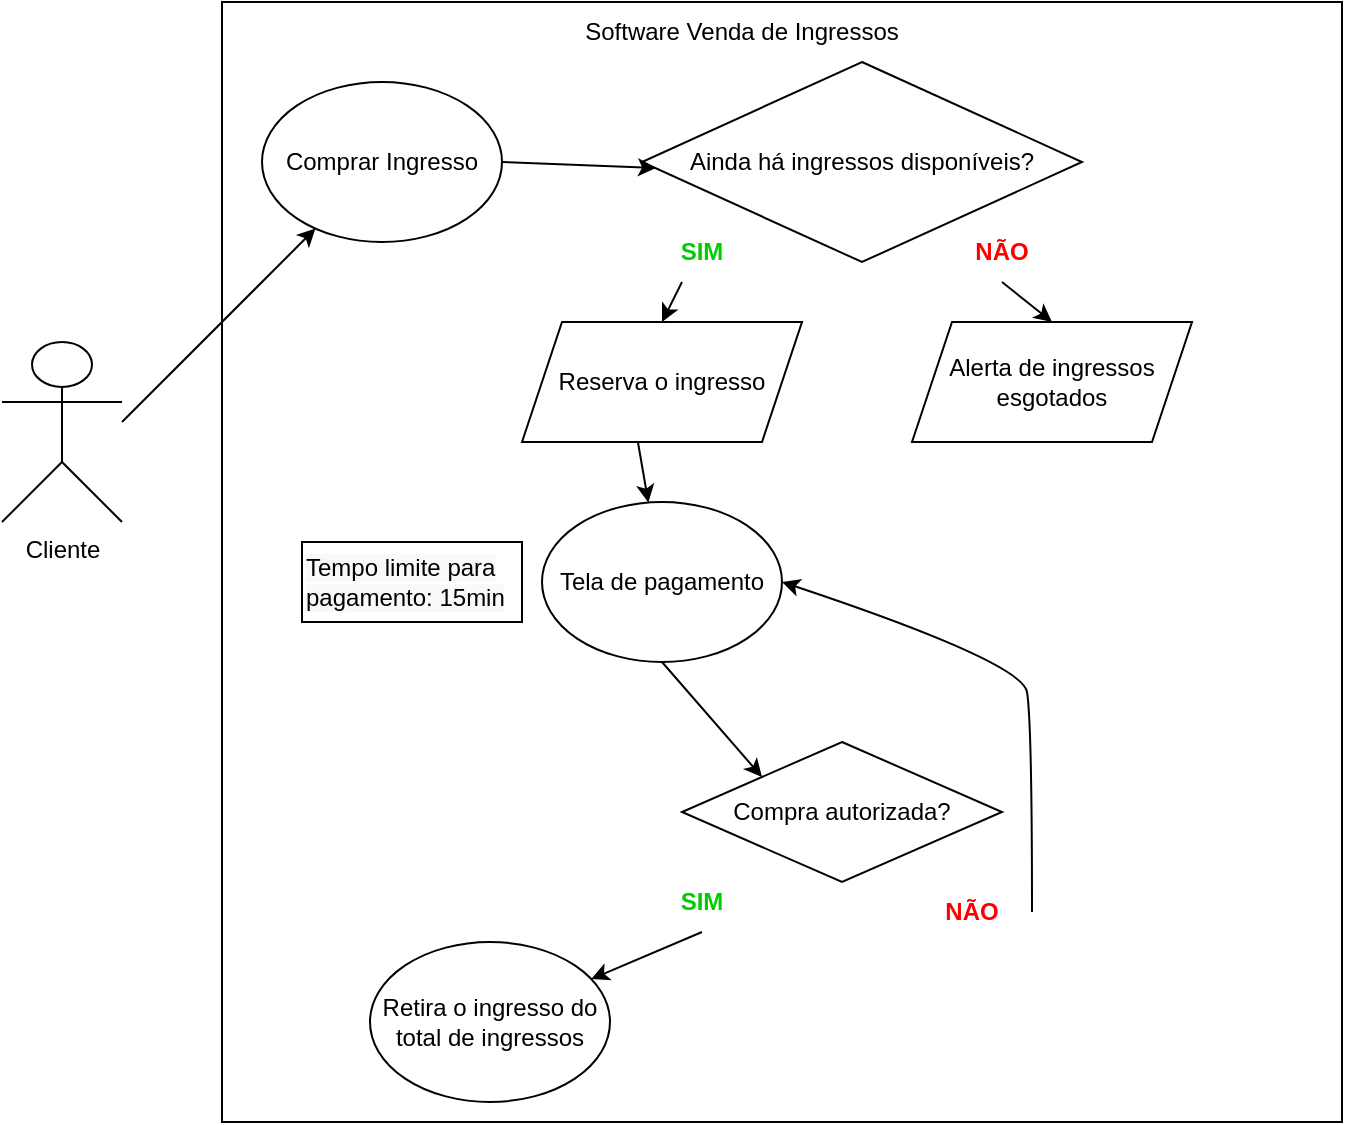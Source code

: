<mxfile version="20.4.0" type="device"><diagram id="AsAqgmxeawzhDH8hhc1m" name="Página-1"><mxGraphModel dx="1422" dy="764" grid="1" gridSize="10" guides="1" tooltips="1" connect="1" arrows="1" fold="1" page="1" pageScale="1" pageWidth="827" pageHeight="1169" math="0" shadow="0"><root><mxCell id="0"/><mxCell id="1" parent="0"/><mxCell id="BCLj80M6Cug30E1GMR4A-2" value="" style="whiteSpace=wrap;html=1;aspect=fixed;" vertex="1" parent="1"><mxGeometry x="220" y="40" width="560" height="560" as="geometry"/></mxCell><mxCell id="BCLj80M6Cug30E1GMR4A-1" value="Cliente" style="shape=umlActor;verticalLabelPosition=bottom;verticalAlign=top;html=1;outlineConnect=0;" vertex="1" parent="1"><mxGeometry x="110" y="210" width="60" height="90" as="geometry"/></mxCell><mxCell id="BCLj80M6Cug30E1GMR4A-3" value="Software Venda de Ingressos" style="text;html=1;strokeColor=none;fillColor=none;align=center;verticalAlign=middle;whiteSpace=wrap;rounded=0;" vertex="1" parent="1"><mxGeometry x="395" y="40" width="170" height="30" as="geometry"/></mxCell><mxCell id="BCLj80M6Cug30E1GMR4A-4" value="" style="endArrow=classic;html=1;rounded=0;" edge="1" parent="1" target="BCLj80M6Cug30E1GMR4A-7"><mxGeometry width="50" height="50" relative="1" as="geometry"><mxPoint x="170" y="250" as="sourcePoint"/><mxPoint x="440" y="350" as="targetPoint"/></mxGeometry></mxCell><mxCell id="BCLj80M6Cug30E1GMR4A-7" value="Comprar Ingresso" style="ellipse;whiteSpace=wrap;html=1;" vertex="1" parent="1"><mxGeometry x="240" y="80" width="120" height="80" as="geometry"/></mxCell><mxCell id="BCLj80M6Cug30E1GMR4A-9" value="Tela de pagamento" style="ellipse;whiteSpace=wrap;html=1;" vertex="1" parent="1"><mxGeometry x="380" y="290" width="120" height="80" as="geometry"/></mxCell><mxCell id="BCLj80M6Cug30E1GMR4A-11" value="&lt;blockquote style=&quot;margin: 0 0 0 40px; border: none; padding: 0px;&quot;&gt;&lt;/blockquote&gt;&lt;span style=&quot;color: rgb(0, 0, 0); font-family: Helvetica; font-size: 12px; font-style: normal; font-variant-ligatures: normal; font-variant-caps: normal; font-weight: 400; letter-spacing: normal; orphans: 2; text-indent: 0px; text-transform: none; widows: 2; word-spacing: 0px; -webkit-text-stroke-width: 0px; background-color: rgb(248, 249, 250); text-decoration-thickness: initial; text-decoration-style: initial; text-decoration-color: initial; float: none; display: inline !important;&quot;&gt;Tempo limite para pagamento: 15min&lt;br&gt;&lt;/span&gt;" style="rounded=0;whiteSpace=wrap;html=1;align=left;" vertex="1" parent="1"><mxGeometry x="260" y="310" width="110" height="40" as="geometry"/></mxCell><mxCell id="BCLj80M6Cug30E1GMR4A-15" value="Ainda há ingressos disponíveis?" style="rhombus;whiteSpace=wrap;html=1;" vertex="1" parent="1"><mxGeometry x="430" y="70" width="220" height="100" as="geometry"/></mxCell><mxCell id="BCLj80M6Cug30E1GMR4A-19" value="Compra autorizada?" style="rhombus;whiteSpace=wrap;html=1;" vertex="1" parent="1"><mxGeometry x="450" y="410" width="160" height="70" as="geometry"/></mxCell><mxCell id="BCLj80M6Cug30E1GMR4A-26" value="Retira o ingresso do total de ingressos" style="ellipse;whiteSpace=wrap;html=1;" vertex="1" parent="1"><mxGeometry x="294" y="510" width="120" height="80" as="geometry"/></mxCell><mxCell id="BCLj80M6Cug30E1GMR4A-29" value="" style="endArrow=classic;html=1;rounded=0;exitX=0.414;exitY=1;exitDx=0;exitDy=0;exitPerimeter=0;" edge="1" parent="1" source="BCLj80M6Cug30E1GMR4A-33" target="BCLj80M6Cug30E1GMR4A-9"><mxGeometry width="50" height="50" relative="1" as="geometry"><mxPoint x="390" y="360" as="sourcePoint"/><mxPoint x="440" y="310" as="targetPoint"/></mxGeometry></mxCell><mxCell id="BCLj80M6Cug30E1GMR4A-30" value="" style="endArrow=classic;html=1;rounded=0;exitX=1;exitY=0.5;exitDx=0;exitDy=0;entryX=0.032;entryY=0.53;entryDx=0;entryDy=0;entryPerimeter=0;" edge="1" parent="1" source="BCLj80M6Cug30E1GMR4A-7" target="BCLj80M6Cug30E1GMR4A-15"><mxGeometry width="50" height="50" relative="1" as="geometry"><mxPoint x="390" y="360" as="sourcePoint"/><mxPoint x="440" y="310" as="targetPoint"/></mxGeometry></mxCell><mxCell id="BCLj80M6Cug30E1GMR4A-31" value="&lt;font color=&quot;#00cc00&quot;&gt;&lt;b&gt;SIM&lt;/b&gt;&lt;/font&gt;" style="text;html=1;strokeColor=none;fillColor=none;align=center;verticalAlign=middle;whiteSpace=wrap;rounded=0;" vertex="1" parent="1"><mxGeometry x="430" y="150" width="60" height="30" as="geometry"/></mxCell><mxCell id="BCLj80M6Cug30E1GMR4A-32" value="&lt;b&gt;&lt;font color=&quot;#ff0000&quot;&gt;NÃO&lt;/font&gt;&lt;/b&gt;" style="text;html=1;strokeColor=none;fillColor=none;align=center;verticalAlign=middle;whiteSpace=wrap;rounded=0;" vertex="1" parent="1"><mxGeometry x="580" y="150" width="60" height="30" as="geometry"/></mxCell><mxCell id="BCLj80M6Cug30E1GMR4A-33" value="Reserva o ingresso" style="shape=parallelogram;perimeter=parallelogramPerimeter;whiteSpace=wrap;html=1;fixedSize=1;" vertex="1" parent="1"><mxGeometry x="370" y="200" width="140" height="60" as="geometry"/></mxCell><mxCell id="BCLj80M6Cug30E1GMR4A-34" value="Alerta de ingressos esgotados" style="shape=parallelogram;perimeter=parallelogramPerimeter;whiteSpace=wrap;html=1;fixedSize=1;" vertex="1" parent="1"><mxGeometry x="565" y="200" width="140" height="60" as="geometry"/></mxCell><mxCell id="BCLj80M6Cug30E1GMR4A-35" value="" style="endArrow=classic;html=1;rounded=0;entryX=0.5;entryY=0;entryDx=0;entryDy=0;" edge="1" parent="1" target="BCLj80M6Cug30E1GMR4A-33"><mxGeometry width="50" height="50" relative="1" as="geometry"><mxPoint x="450" y="180" as="sourcePoint"/><mxPoint x="440" y="310" as="targetPoint"/></mxGeometry></mxCell><mxCell id="BCLj80M6Cug30E1GMR4A-36" value="" style="endArrow=classic;html=1;rounded=0;entryX=0.5;entryY=0;entryDx=0;entryDy=0;exitX=0.5;exitY=1;exitDx=0;exitDy=0;" edge="1" parent="1" source="BCLj80M6Cug30E1GMR4A-32" target="BCLj80M6Cug30E1GMR4A-34"><mxGeometry width="50" height="50" relative="1" as="geometry"><mxPoint x="461.429" y="190" as="sourcePoint"/><mxPoint x="450" y="210" as="targetPoint"/></mxGeometry></mxCell><mxCell id="BCLj80M6Cug30E1GMR4A-37" value="" style="endArrow=classic;html=1;rounded=0;exitX=0.5;exitY=1;exitDx=0;exitDy=0;entryX=0;entryY=0;entryDx=0;entryDy=0;" edge="1" parent="1" source="BCLj80M6Cug30E1GMR4A-9" target="BCLj80M6Cug30E1GMR4A-19"><mxGeometry width="50" height="50" relative="1" as="geometry"><mxPoint x="390" y="360" as="sourcePoint"/><mxPoint x="440" y="310" as="targetPoint"/></mxGeometry></mxCell><mxCell id="BCLj80M6Cug30E1GMR4A-38" value="&lt;b&gt;&lt;font color=&quot;#00cc00&quot;&gt;SIM&lt;/font&gt;&lt;/b&gt;" style="text;html=1;strokeColor=none;fillColor=none;align=center;verticalAlign=middle;whiteSpace=wrap;rounded=0;" vertex="1" parent="1"><mxGeometry x="430" y="475" width="60" height="30" as="geometry"/></mxCell><mxCell id="BCLj80M6Cug30E1GMR4A-39" value="&lt;font color=&quot;#ff0000&quot;&gt;&lt;b&gt;NÃO&lt;/b&gt;&lt;/font&gt;" style="text;html=1;strokeColor=none;fillColor=none;align=center;verticalAlign=middle;whiteSpace=wrap;rounded=0;" vertex="1" parent="1"><mxGeometry x="565" y="480" width="60" height="30" as="geometry"/></mxCell><mxCell id="BCLj80M6Cug30E1GMR4A-40" value="" style="endArrow=classic;html=1;rounded=0;exitX=0.5;exitY=1;exitDx=0;exitDy=0;" edge="1" parent="1" source="BCLj80M6Cug30E1GMR4A-38" target="BCLj80M6Cug30E1GMR4A-26"><mxGeometry width="50" height="50" relative="1" as="geometry"><mxPoint x="390" y="360" as="sourcePoint"/><mxPoint x="440" y="310" as="targetPoint"/></mxGeometry></mxCell><mxCell id="BCLj80M6Cug30E1GMR4A-43" value="" style="curved=1;endArrow=classic;html=1;rounded=0;exitX=1;exitY=0.5;exitDx=0;exitDy=0;entryX=1;entryY=0.5;entryDx=0;entryDy=0;" edge="1" parent="1" source="BCLj80M6Cug30E1GMR4A-39" target="BCLj80M6Cug30E1GMR4A-9"><mxGeometry width="50" height="50" relative="1" as="geometry"><mxPoint x="390" y="360" as="sourcePoint"/><mxPoint x="440" y="310" as="targetPoint"/><Array as="points"><mxPoint x="625" y="400"/><mxPoint x="620" y="370"/></Array></mxGeometry></mxCell></root></mxGraphModel></diagram></mxfile>